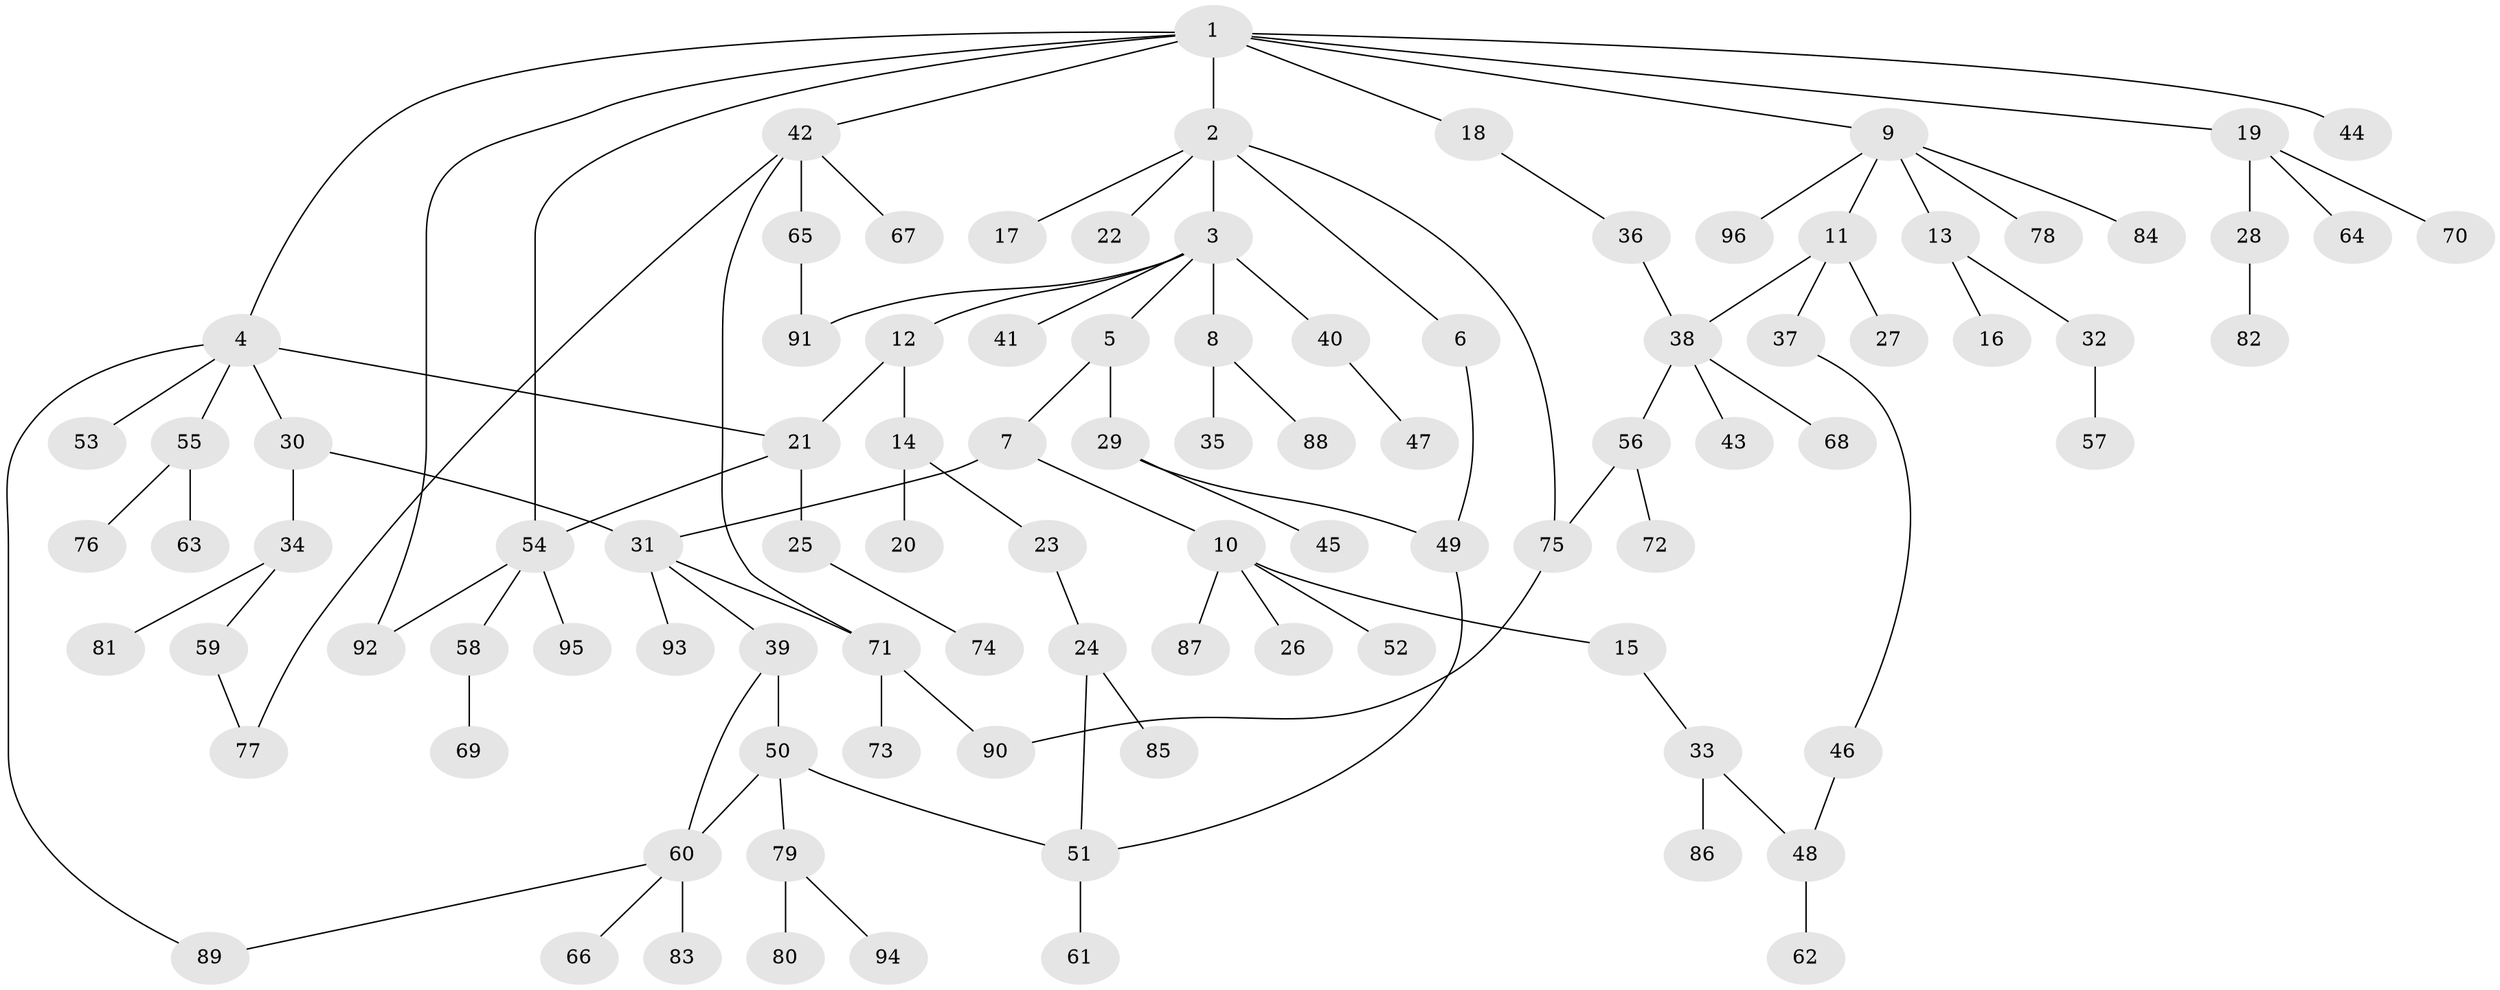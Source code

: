 // coarse degree distribution, {6: 0.020833333333333332, 1: 0.6666666666666666, 2: 0.14583333333333334, 11: 0.020833333333333332, 3: 0.020833333333333332, 4: 0.08333333333333333, 5: 0.020833333333333332, 23: 0.020833333333333332}
// Generated by graph-tools (version 1.1) at 2025/44/03/04/25 21:44:25]
// undirected, 96 vertices, 111 edges
graph export_dot {
graph [start="1"]
  node [color=gray90,style=filled];
  1;
  2;
  3;
  4;
  5;
  6;
  7;
  8;
  9;
  10;
  11;
  12;
  13;
  14;
  15;
  16;
  17;
  18;
  19;
  20;
  21;
  22;
  23;
  24;
  25;
  26;
  27;
  28;
  29;
  30;
  31;
  32;
  33;
  34;
  35;
  36;
  37;
  38;
  39;
  40;
  41;
  42;
  43;
  44;
  45;
  46;
  47;
  48;
  49;
  50;
  51;
  52;
  53;
  54;
  55;
  56;
  57;
  58;
  59;
  60;
  61;
  62;
  63;
  64;
  65;
  66;
  67;
  68;
  69;
  70;
  71;
  72;
  73;
  74;
  75;
  76;
  77;
  78;
  79;
  80;
  81;
  82;
  83;
  84;
  85;
  86;
  87;
  88;
  89;
  90;
  91;
  92;
  93;
  94;
  95;
  96;
  1 -- 2;
  1 -- 4;
  1 -- 9;
  1 -- 18;
  1 -- 19;
  1 -- 42;
  1 -- 44;
  1 -- 54;
  1 -- 92;
  2 -- 3;
  2 -- 6;
  2 -- 17;
  2 -- 22;
  2 -- 75;
  3 -- 5;
  3 -- 8;
  3 -- 12;
  3 -- 40;
  3 -- 41;
  3 -- 91;
  4 -- 30;
  4 -- 53;
  4 -- 55;
  4 -- 21;
  4 -- 89;
  5 -- 7;
  5 -- 29;
  6 -- 49;
  7 -- 10;
  7 -- 31;
  8 -- 35;
  8 -- 88;
  9 -- 11;
  9 -- 13;
  9 -- 78;
  9 -- 84;
  9 -- 96;
  10 -- 15;
  10 -- 26;
  10 -- 52;
  10 -- 87;
  11 -- 27;
  11 -- 37;
  11 -- 38;
  12 -- 14;
  12 -- 21;
  13 -- 16;
  13 -- 32;
  14 -- 20;
  14 -- 23;
  15 -- 33;
  18 -- 36;
  19 -- 28;
  19 -- 64;
  19 -- 70;
  21 -- 25;
  21 -- 54;
  23 -- 24;
  24 -- 85;
  24 -- 51;
  25 -- 74;
  28 -- 82;
  29 -- 45;
  29 -- 49;
  30 -- 34;
  30 -- 31;
  31 -- 39;
  31 -- 93;
  31 -- 71;
  32 -- 57;
  33 -- 48;
  33 -- 86;
  34 -- 59;
  34 -- 81;
  36 -- 38;
  37 -- 46;
  38 -- 43;
  38 -- 56;
  38 -- 68;
  39 -- 50;
  39 -- 60;
  40 -- 47;
  42 -- 65;
  42 -- 67;
  42 -- 71;
  42 -- 77;
  46 -- 48;
  48 -- 62;
  49 -- 51;
  50 -- 51;
  50 -- 79;
  50 -- 60;
  51 -- 61;
  54 -- 58;
  54 -- 92;
  54 -- 95;
  55 -- 63;
  55 -- 76;
  56 -- 72;
  56 -- 75;
  58 -- 69;
  59 -- 77;
  60 -- 66;
  60 -- 83;
  60 -- 89;
  65 -- 91;
  71 -- 73;
  71 -- 90;
  75 -- 90;
  79 -- 80;
  79 -- 94;
}
